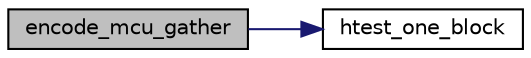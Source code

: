 digraph "encode_mcu_gather"
{
 // LATEX_PDF_SIZE
  bgcolor="transparent";
  edge [fontname="Helvetica",fontsize="10",labelfontname="Helvetica",labelfontsize="10"];
  node [fontname="Helvetica",fontsize="10",shape=record];
  rankdir="LR";
  Node172 [label="encode_mcu_gather",height=0.2,width=0.4,color="black", fillcolor="grey75", style="filled", fontcolor="black",tooltip=" "];
  Node172 -> Node173 [color="midnightblue",fontsize="10",style="solid",fontname="Helvetica"];
  Node173 [label="htest_one_block",height=0.2,width=0.4,color="black",URL="$jchuff_8c.html#a047d325de5ab123028c4489c07c4db64",tooltip=" "];
}
